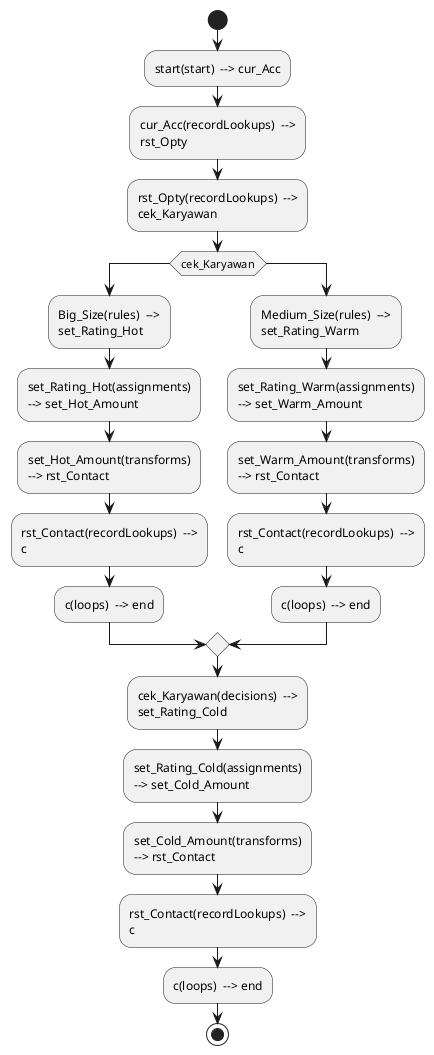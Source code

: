 @startuml
<style>
    element {
        MinimumWidth 100
        MaximumWidth 180
    }
    .kondisi {
        FontSize 9
        Padding 5
        LineStyle 2
        BackGroundColor transparent
        HorizontalAlignment center
    }
</style>
skinparam defaultFontName "verdana"
start
:start(start)  --> cur_Acc;
:cur_Acc(recordLookups)  --> rst_Opty;
:rst_Opty(recordLookups)  --> cek_Karyawan;
switch (cek_Karyawan)
case ()
:Big_Size(rules)  --> set_Rating_Hot;
:set_Rating_Hot(assignments)  --> set_Hot_Amount;
:set_Hot_Amount(transforms)  --> rst_Contact;
:rst_Contact(recordLookups)  --> c;
:c(loops)  --> end;
case ()
:Medium_Size(rules)  --> set_Rating_Warm;
:set_Rating_Warm(assignments)  --> set_Warm_Amount;
:set_Warm_Amount(transforms)  --> rst_Contact;
:rst_Contact(recordLookups)  --> c;
:c(loops)  --> end;
endswitch
:cek_Karyawan(decisions)  --> set_Rating_Cold;
:set_Rating_Cold(assignments)  --> set_Cold_Amount;
:set_Cold_Amount(transforms)  --> rst_Contact;
:rst_Contact(recordLookups)  --> c;
:c(loops)  --> end;
stop
@enduml